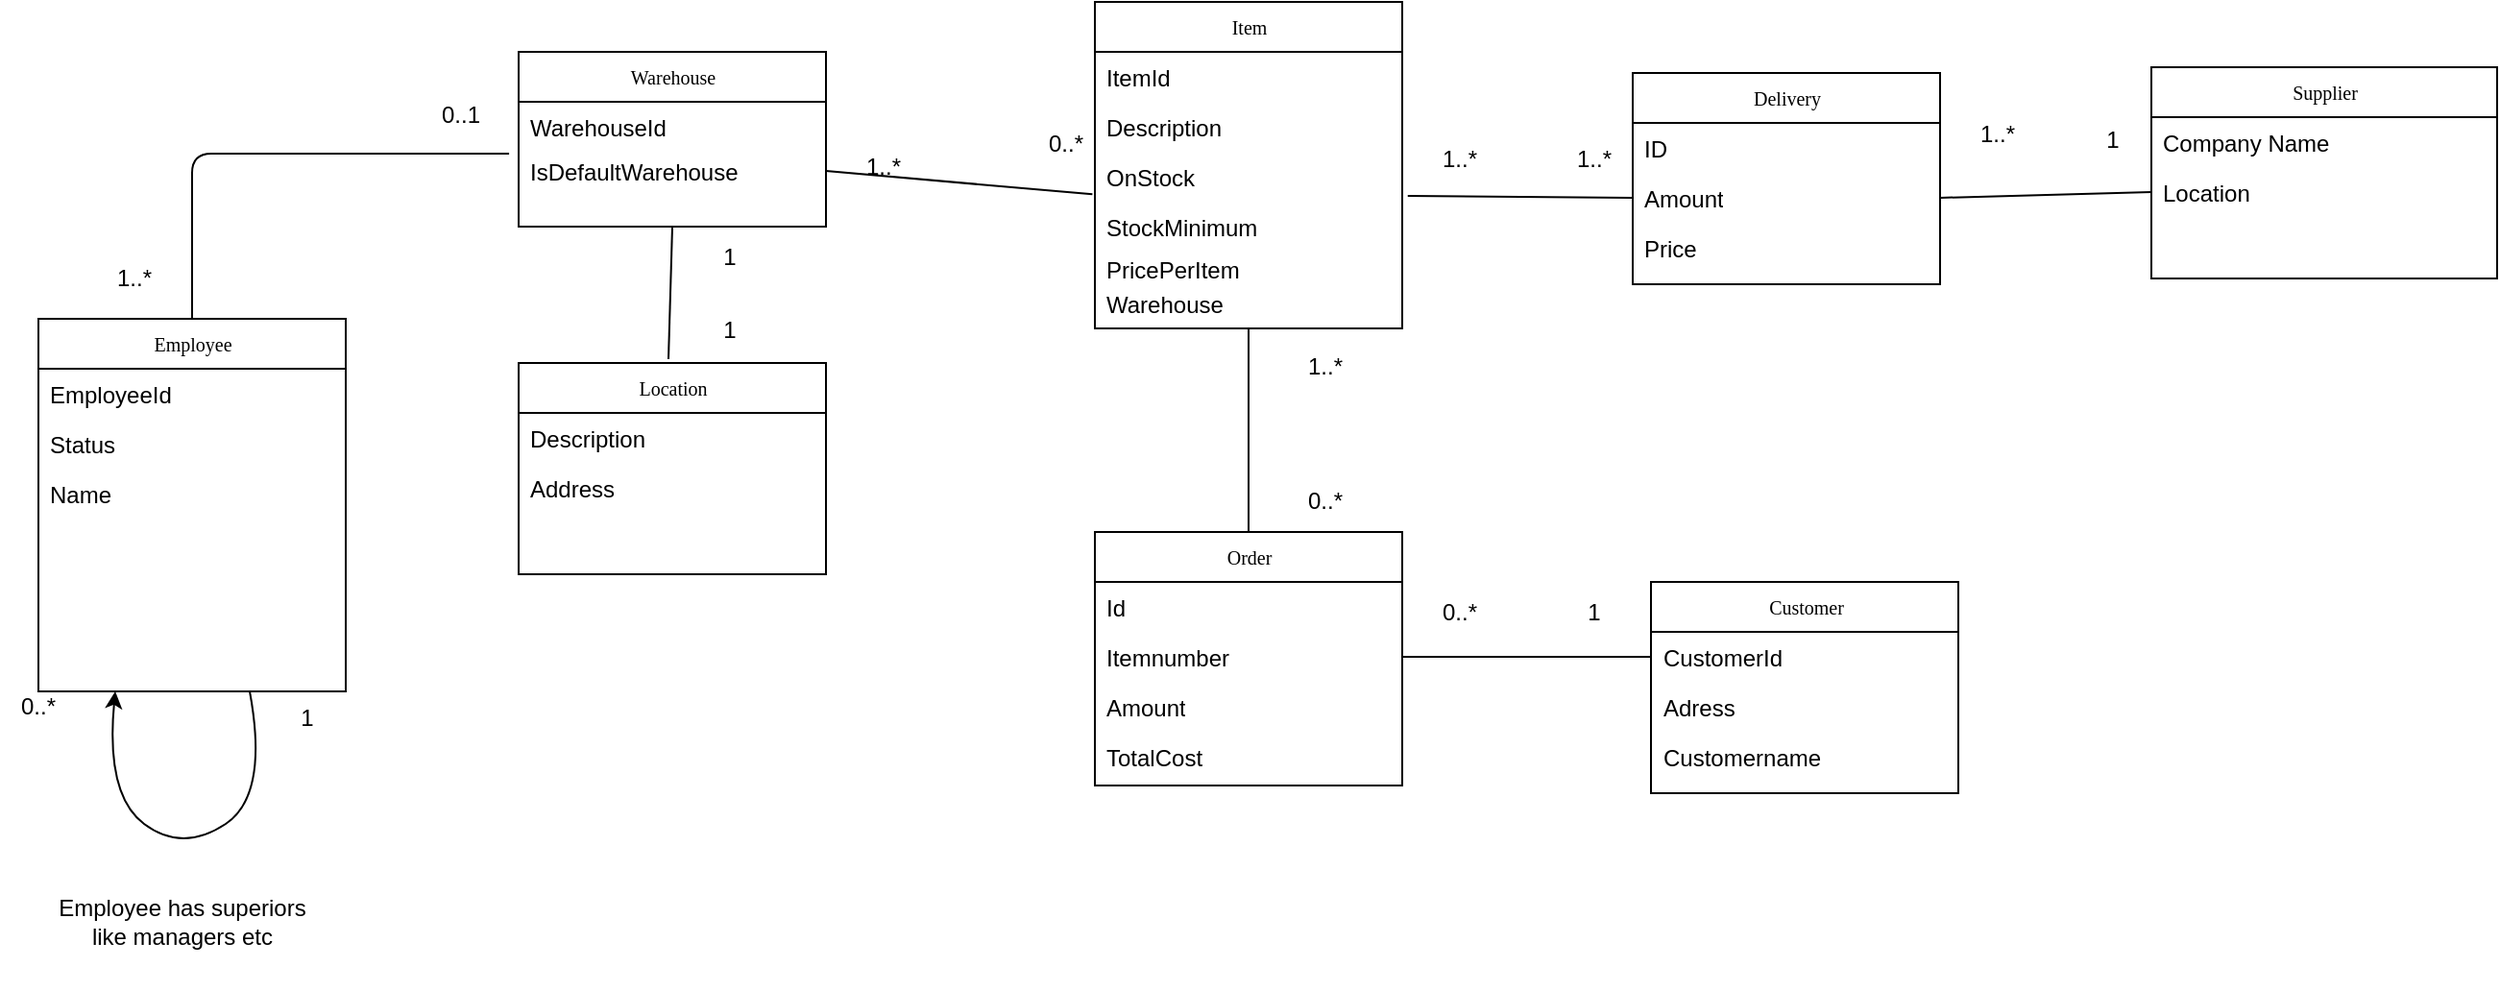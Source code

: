 <mxfile version="10.6.7" type="device"><diagram name="Page-1" id="c4acf3e9-155e-7222-9cf6-157b1a14988f"><mxGraphModel dx="1394" dy="796" grid="1" gridSize="10" guides="1" tooltips="1" connect="1" arrows="1" fold="1" page="1" pageScale="1" pageWidth="850" pageHeight="1100" background="#ffffff" math="0" shadow="0"><root><mxCell id="0"/><mxCell id="1" parent="0"/><mxCell id="17acba5748e5396b-20" value="Warehouse" style="swimlane;html=1;fontStyle=0;childLayout=stackLayout;horizontal=1;startSize=26;fillColor=none;horizontalStack=0;resizeParent=1;resizeLast=0;collapsible=1;marginBottom=0;swimlaneFillColor=#ffffff;rounded=0;shadow=0;comic=0;labelBackgroundColor=none;strokeColor=#000000;strokeWidth=1;fontFamily=Verdana;fontSize=10;fontColor=#000000;align=center;" parent="1" vertex="1"><mxGeometry x="390" y="48" width="160" height="91" as="geometry"/></mxCell><mxCell id="17acba5748e5396b-21" value="WarehouseId" style="text;html=1;strokeColor=none;fillColor=none;align=left;verticalAlign=top;spacingLeft=4;spacingRight=4;whiteSpace=wrap;overflow=hidden;rotatable=0;points=[[0,0.5],[1,0.5]];portConstraint=eastwest;" parent="17acba5748e5396b-20" vertex="1"><mxGeometry y="26" width="160" height="26" as="geometry"/></mxCell><mxCell id="5d2195bd80daf111-5" value="Employee" style="swimlane;html=1;fontStyle=0;childLayout=stackLayout;horizontal=1;startSize=26;fillColor=none;horizontalStack=0;resizeParent=1;resizeLast=0;collapsible=1;marginBottom=0;swimlaneFillColor=#ffffff;rounded=0;shadow=0;comic=0;labelBackgroundColor=none;strokeColor=#000000;strokeWidth=1;fontFamily=Verdana;fontSize=10;fontColor=#000000;align=center;" parent="1" vertex="1"><mxGeometry x="140" y="187" width="160" height="194" as="geometry"/></mxCell><mxCell id="5d2195bd80daf111-6" value="EmployeeId" style="text;html=1;strokeColor=none;fillColor=none;align=left;verticalAlign=top;spacingLeft=4;spacingRight=4;whiteSpace=wrap;overflow=hidden;rotatable=0;points=[[0,0.5],[1,0.5]];portConstraint=eastwest;" parent="5d2195bd80daf111-5" vertex="1"><mxGeometry y="26" width="160" height="26" as="geometry"/></mxCell><mxCell id="-CzGWDWgGAJHv6pXaAkT-1" value="Status" style="text;html=1;strokeColor=none;fillColor=none;align=left;verticalAlign=top;spacingLeft=4;spacingRight=4;whiteSpace=wrap;overflow=hidden;rotatable=0;points=[[0,0.5],[1,0.5]];portConstraint=eastwest;" parent="5d2195bd80daf111-5" vertex="1"><mxGeometry y="52" width="160" height="26" as="geometry"/></mxCell><mxCell id="5d2195bd80daf111-7" value="Name" style="text;html=1;strokeColor=none;fillColor=none;align=left;verticalAlign=top;spacingLeft=4;spacingRight=4;whiteSpace=wrap;overflow=hidden;rotatable=0;points=[[0,0.5],[1,0.5]];portConstraint=eastwest;" parent="5d2195bd80daf111-5" vertex="1"><mxGeometry y="78" width="160" height="88" as="geometry"/></mxCell><mxCell id="K6UXhp52KAGkbbiB28Cq-5" value="Item" style="swimlane;html=1;fontStyle=0;childLayout=stackLayout;horizontal=1;startSize=26;fillColor=none;horizontalStack=0;resizeParent=1;resizeLast=0;collapsible=1;marginBottom=0;swimlaneFillColor=#ffffff;rounded=0;shadow=0;comic=0;labelBackgroundColor=none;strokeColor=#000000;strokeWidth=1;fontFamily=Verdana;fontSize=10;fontColor=#000000;align=center;" parent="1" vertex="1"><mxGeometry x="690" y="22" width="160" height="170" as="geometry"/></mxCell><mxCell id="K6UXhp52KAGkbbiB28Cq-6" value="ItemId" style="text;html=1;strokeColor=none;fillColor=none;align=left;verticalAlign=top;spacingLeft=4;spacingRight=4;whiteSpace=wrap;overflow=hidden;rotatable=0;points=[[0,0.5],[1,0.5]];portConstraint=eastwest;" parent="K6UXhp52KAGkbbiB28Cq-5" vertex="1"><mxGeometry y="26" width="160" height="26" as="geometry"/></mxCell><mxCell id="K6UXhp52KAGkbbiB28Cq-7" value="Description" style="text;html=1;strokeColor=none;fillColor=none;align=left;verticalAlign=top;spacingLeft=4;spacingRight=4;whiteSpace=wrap;overflow=hidden;rotatable=0;points=[[0,0.5],[1,0.5]];portConstraint=eastwest;" parent="K6UXhp52KAGkbbiB28Cq-5" vertex="1"><mxGeometry y="52" width="160" height="26" as="geometry"/></mxCell><mxCell id="K6UXhp52KAGkbbiB28Cq-8" value="OnStock" style="text;html=1;strokeColor=none;fillColor=none;align=left;verticalAlign=top;spacingLeft=4;spacingRight=4;whiteSpace=wrap;overflow=hidden;rotatable=0;points=[[0,0.5],[1,0.5]];portConstraint=eastwest;" parent="K6UXhp52KAGkbbiB28Cq-5" vertex="1"><mxGeometry y="78" width="160" height="26" as="geometry"/></mxCell><mxCell id="K6UXhp52KAGkbbiB28Cq-49" value="&lt;div&gt;StockMinimum&lt;/div&gt;" style="text;html=1;strokeColor=none;fillColor=none;align=left;verticalAlign=top;spacingLeft=4;spacingRight=4;whiteSpace=wrap;overflow=hidden;rotatable=0;points=[[0,0.5],[1,0.5]];portConstraint=eastwest;" parent="K6UXhp52KAGkbbiB28Cq-5" vertex="1"><mxGeometry y="104" width="160" height="26" as="geometry"/></mxCell><mxCell id="K6UXhp52KAGkbbiB28Cq-9" value="Supplier" style="swimlane;html=1;fontStyle=0;childLayout=stackLayout;horizontal=1;startSize=26;fillColor=none;horizontalStack=0;resizeParent=1;resizeLast=0;collapsible=1;marginBottom=0;swimlaneFillColor=#ffffff;rounded=0;shadow=0;comic=0;labelBackgroundColor=none;strokeColor=#000000;strokeWidth=1;fontFamily=Verdana;fontSize=10;fontColor=#000000;align=center;" parent="1" vertex="1"><mxGeometry x="1240" y="56" width="180" height="110" as="geometry"><mxRectangle x="930" y="54" width="70" height="26" as="alternateBounds"/></mxGeometry></mxCell><mxCell id="K6UXhp52KAGkbbiB28Cq-10" value="Company Name" style="text;html=1;strokeColor=none;fillColor=none;align=left;verticalAlign=top;spacingLeft=4;spacingRight=4;whiteSpace=wrap;overflow=hidden;rotatable=0;points=[[0,0.5],[1,0.5]];portConstraint=eastwest;" parent="K6UXhp52KAGkbbiB28Cq-9" vertex="1"><mxGeometry y="26" width="180" height="26" as="geometry"/></mxCell><mxCell id="K6UXhp52KAGkbbiB28Cq-12" value="Location" style="text;html=1;strokeColor=none;fillColor=none;align=left;verticalAlign=top;spacingLeft=4;spacingRight=4;whiteSpace=wrap;overflow=hidden;rotatable=0;points=[[0,0.5],[1,0.5]];portConstraint=eastwest;" parent="K6UXhp52KAGkbbiB28Cq-9" vertex="1"><mxGeometry y="52" width="180" height="26" as="geometry"/></mxCell><mxCell id="K6UXhp52KAGkbbiB28Cq-15" value="1..*" style="text;html=1;strokeColor=none;fillColor=none;align=center;verticalAlign=middle;whiteSpace=wrap;rounded=0;" parent="1" vertex="1"><mxGeometry x="560" y="98" width="40" height="20" as="geometry"/></mxCell><mxCell id="K6UXhp52KAGkbbiB28Cq-47" style="edgeStyle=orthogonalEdgeStyle;rounded=0;orthogonalLoop=1;jettySize=auto;html=1;exitX=0.75;exitY=0;exitDx=0;exitDy=0;" parent="1" source="K6UXhp52KAGkbbiB28Cq-16" edge="1"><mxGeometry relative="1" as="geometry"><mxPoint x="687.833" y="86.333" as="targetPoint"/></mxGeometry></mxCell><mxCell id="K6UXhp52KAGkbbiB28Cq-16" value="0..*" style="text;html=1;strokeColor=none;fillColor=none;align=center;verticalAlign=middle;whiteSpace=wrap;rounded=0;" parent="1" vertex="1"><mxGeometry x="650" y="86" width="50" height="20" as="geometry"/></mxCell><mxCell id="K6UXhp52KAGkbbiB28Cq-20" value="" style="endArrow=none;html=1;entryX=-0.008;entryY=0.853;entryDx=0;entryDy=0;exitX=1;exitY=0.5;exitDx=0;exitDy=0;entryPerimeter=0;" parent="1" source="K6UXhp52KAGkbbiB28Cq-57" target="K6UXhp52KAGkbbiB28Cq-8" edge="1"><mxGeometry width="50" height="50" relative="1" as="geometry"><mxPoint x="272" y="121" as="sourcePoint"/><mxPoint x="345" y="117" as="targetPoint"/></mxGeometry></mxCell><mxCell id="K6UXhp52KAGkbbiB28Cq-25" value="Delivery" style="swimlane;html=1;fontStyle=0;childLayout=stackLayout;horizontal=1;startSize=26;fillColor=none;horizontalStack=0;resizeParent=1;resizeLast=0;collapsible=1;marginBottom=0;swimlaneFillColor=#ffffff;rounded=0;shadow=0;comic=0;labelBackgroundColor=none;strokeColor=#000000;strokeWidth=1;fontFamily=Verdana;fontSize=10;fontColor=#000000;align=center;" parent="1" vertex="1"><mxGeometry x="970" y="59" width="160" height="110" as="geometry"/></mxCell><mxCell id="K6UXhp52KAGkbbiB28Cq-26" value="ID" style="text;html=1;strokeColor=none;fillColor=none;align=left;verticalAlign=top;spacingLeft=4;spacingRight=4;whiteSpace=wrap;overflow=hidden;rotatable=0;points=[[0,0.5],[1,0.5]];portConstraint=eastwest;" parent="K6UXhp52KAGkbbiB28Cq-25" vertex="1"><mxGeometry y="26" width="160" height="26" as="geometry"/></mxCell><mxCell id="K6UXhp52KAGkbbiB28Cq-28" value="Amount" style="text;html=1;strokeColor=none;fillColor=none;align=left;verticalAlign=top;spacingLeft=4;spacingRight=4;whiteSpace=wrap;overflow=hidden;rotatable=0;points=[[0,0.5],[1,0.5]];portConstraint=eastwest;" parent="K6UXhp52KAGkbbiB28Cq-25" vertex="1"><mxGeometry y="52" width="160" height="26" as="geometry"/></mxCell><mxCell id="K6UXhp52KAGkbbiB28Cq-58" value="Price" style="text;html=1;strokeColor=none;fillColor=none;align=left;verticalAlign=top;spacingLeft=4;spacingRight=4;whiteSpace=wrap;overflow=hidden;rotatable=0;points=[[0,0.5],[1,0.5]];portConstraint=eastwest;" parent="K6UXhp52KAGkbbiB28Cq-25" vertex="1"><mxGeometry y="78" width="160" height="26" as="geometry"/></mxCell><mxCell id="K6UXhp52KAGkbbiB28Cq-29" value="Order" style="swimlane;html=1;fontStyle=0;childLayout=stackLayout;horizontal=1;startSize=26;fillColor=none;horizontalStack=0;resizeParent=1;resizeLast=0;collapsible=1;marginBottom=0;swimlaneFillColor=#ffffff;rounded=0;shadow=0;comic=0;labelBackgroundColor=none;strokeColor=#000000;strokeWidth=1;fontFamily=Verdana;fontSize=10;fontColor=#000000;align=center;" parent="1" vertex="1"><mxGeometry x="690" y="298" width="160" height="132" as="geometry"/></mxCell><mxCell id="K6UXhp52KAGkbbiB28Cq-30" value="Id" style="text;html=1;strokeColor=none;fillColor=none;align=left;verticalAlign=top;spacingLeft=4;spacingRight=4;whiteSpace=wrap;overflow=hidden;rotatable=0;points=[[0,0.5],[1,0.5]];portConstraint=eastwest;" parent="K6UXhp52KAGkbbiB28Cq-29" vertex="1"><mxGeometry y="26" width="160" height="26" as="geometry"/></mxCell><mxCell id="K6UXhp52KAGkbbiB28Cq-31" value="Itemnumber" style="text;html=1;strokeColor=none;fillColor=none;align=left;verticalAlign=top;spacingLeft=4;spacingRight=4;whiteSpace=wrap;overflow=hidden;rotatable=0;points=[[0,0.5],[1,0.5]];portConstraint=eastwest;" parent="K6UXhp52KAGkbbiB28Cq-29" vertex="1"><mxGeometry y="52" width="160" height="26" as="geometry"/></mxCell><mxCell id="K6UXhp52KAGkbbiB28Cq-32" value="Amount" style="text;html=1;strokeColor=none;fillColor=none;align=left;verticalAlign=top;spacingLeft=4;spacingRight=4;whiteSpace=wrap;overflow=hidden;rotatable=0;points=[[0,0.5],[1,0.5]];portConstraint=eastwest;" parent="K6UXhp52KAGkbbiB28Cq-29" vertex="1"><mxGeometry y="78" width="160" height="26" as="geometry"/></mxCell><mxCell id="K6UXhp52KAGkbbiB28Cq-38" value="TotalCost" style="text;html=1;strokeColor=none;fillColor=none;align=left;verticalAlign=top;spacingLeft=4;spacingRight=4;whiteSpace=wrap;overflow=hidden;rotatable=0;points=[[0,0.5],[1,0.5]];portConstraint=eastwest;" parent="K6UXhp52KAGkbbiB28Cq-29" vertex="1"><mxGeometry y="104" width="160" height="26" as="geometry"/></mxCell><mxCell id="K6UXhp52KAGkbbiB28Cq-33" value="Customer" style="swimlane;html=1;fontStyle=0;childLayout=stackLayout;horizontal=1;startSize=26;fillColor=none;horizontalStack=0;resizeParent=1;resizeLast=0;collapsible=1;marginBottom=0;swimlaneFillColor=#ffffff;rounded=0;shadow=0;comic=0;labelBackgroundColor=none;strokeColor=#000000;strokeWidth=1;fontFamily=Verdana;fontSize=10;fontColor=#000000;align=center;" parent="1" vertex="1"><mxGeometry x="979.5" y="324" width="160" height="110" as="geometry"/></mxCell><mxCell id="K6UXhp52KAGkbbiB28Cq-34" value="CustomerId" style="text;html=1;strokeColor=none;fillColor=none;align=left;verticalAlign=top;spacingLeft=4;spacingRight=4;whiteSpace=wrap;overflow=hidden;rotatable=0;points=[[0,0.5],[1,0.5]];portConstraint=eastwest;" parent="K6UXhp52KAGkbbiB28Cq-33" vertex="1"><mxGeometry y="26" width="160" height="26" as="geometry"/></mxCell><mxCell id="K6UXhp52KAGkbbiB28Cq-35" value="Adress" style="text;html=1;strokeColor=none;fillColor=none;align=left;verticalAlign=top;spacingLeft=4;spacingRight=4;whiteSpace=wrap;overflow=hidden;rotatable=0;points=[[0,0.5],[1,0.5]];portConstraint=eastwest;" parent="K6UXhp52KAGkbbiB28Cq-33" vertex="1"><mxGeometry y="52" width="160" height="26" as="geometry"/></mxCell><mxCell id="K6UXhp52KAGkbbiB28Cq-36" value="Customername" style="text;html=1;strokeColor=none;fillColor=none;align=left;verticalAlign=top;spacingLeft=4;spacingRight=4;whiteSpace=wrap;overflow=hidden;rotatable=0;points=[[0,0.5],[1,0.5]];portConstraint=eastwest;" parent="K6UXhp52KAGkbbiB28Cq-33" vertex="1"><mxGeometry y="78" width="160" height="26" as="geometry"/></mxCell><mxCell id="K6UXhp52KAGkbbiB28Cq-37" value="PricePerItem" style="text;html=1;strokeColor=none;fillColor=none;align=left;verticalAlign=top;spacingLeft=4;spacingRight=4;whiteSpace=wrap;overflow=hidden;rotatable=0;points=[[0,0.5],[1,0.5]];portConstraint=eastwest;" parent="1" vertex="1"><mxGeometry x="690" y="148" width="160" height="26" as="geometry"/></mxCell><mxCell id="K6UXhp52KAGkbbiB28Cq-40" value="" style="endArrow=none;html=1;entryX=0.5;entryY=1;entryDx=0;entryDy=0;exitX=0.5;exitY=0;exitDx=0;exitDy=0;" parent="1" source="K6UXhp52KAGkbbiB28Cq-29" target="K6UXhp52KAGkbbiB28Cq-5" edge="1"><mxGeometry width="50" height="50" relative="1" as="geometry"><mxPoint x="760" y="242" as="sourcePoint"/><mxPoint x="810" y="192" as="targetPoint"/></mxGeometry></mxCell><mxCell id="K6UXhp52KAGkbbiB28Cq-41" value="1..*" style="text;html=1;strokeColor=none;fillColor=none;align=center;verticalAlign=middle;whiteSpace=wrap;rounded=0;" parent="1" vertex="1"><mxGeometry x="790" y="202" width="40" height="20" as="geometry"/></mxCell><mxCell id="K6UXhp52KAGkbbiB28Cq-42" value="0..*" style="text;html=1;strokeColor=none;fillColor=none;align=center;verticalAlign=middle;whiteSpace=wrap;rounded=0;" parent="1" vertex="1"><mxGeometry x="790" y="272" width="40" height="20" as="geometry"/></mxCell><mxCell id="K6UXhp52KAGkbbiB28Cq-43" value="" style="endArrow=none;html=1;entryX=1;entryY=0.5;entryDx=0;entryDy=0;exitX=0;exitY=0.5;exitDx=0;exitDy=0;" parent="1" source="K6UXhp52KAGkbbiB28Cq-34" target="K6UXhp52KAGkbbiB28Cq-31" edge="1"><mxGeometry width="50" height="50" relative="1" as="geometry"><mxPoint x="750" y="452" as="sourcePoint"/><mxPoint x="800" y="402" as="targetPoint"/></mxGeometry></mxCell><mxCell id="K6UXhp52KAGkbbiB28Cq-44" value="0..*" style="text;html=1;strokeColor=none;fillColor=none;align=center;verticalAlign=middle;whiteSpace=wrap;rounded=0;" parent="1" vertex="1"><mxGeometry x="860" y="330" width="40" height="20" as="geometry"/></mxCell><mxCell id="K6UXhp52KAGkbbiB28Cq-45" value="1" style="text;html=1;strokeColor=none;fillColor=none;align=center;verticalAlign=middle;whiteSpace=wrap;rounded=0;" parent="1" vertex="1"><mxGeometry x="930" y="330" width="40" height="20" as="geometry"/></mxCell><mxCell id="K6UXhp52KAGkbbiB28Cq-50" value="Location" style="swimlane;html=1;fontStyle=0;childLayout=stackLayout;horizontal=1;startSize=26;fillColor=none;horizontalStack=0;resizeParent=1;resizeLast=0;collapsible=1;marginBottom=0;swimlaneFillColor=#ffffff;rounded=0;shadow=0;comic=0;labelBackgroundColor=none;strokeColor=#000000;strokeWidth=1;fontFamily=Verdana;fontSize=10;fontColor=#000000;align=center;" parent="1" vertex="1"><mxGeometry x="390" y="210" width="160" height="110" as="geometry"/></mxCell><mxCell id="K6UXhp52KAGkbbiB28Cq-52" value="Description" style="text;html=1;strokeColor=none;fillColor=none;align=left;verticalAlign=top;spacingLeft=4;spacingRight=4;whiteSpace=wrap;overflow=hidden;rotatable=0;points=[[0,0.5],[1,0.5]];portConstraint=eastwest;" parent="K6UXhp52KAGkbbiB28Cq-50" vertex="1"><mxGeometry y="26" width="160" height="26" as="geometry"/></mxCell><mxCell id="K6UXhp52KAGkbbiB28Cq-53" value="&lt;div&gt;Address&lt;/div&gt;" style="text;html=1;strokeColor=none;fillColor=none;align=left;verticalAlign=top;spacingLeft=4;spacingRight=4;whiteSpace=wrap;overflow=hidden;rotatable=0;points=[[0,0.5],[1,0.5]];portConstraint=eastwest;" parent="K6UXhp52KAGkbbiB28Cq-50" vertex="1"><mxGeometry y="52" width="160" height="26" as="geometry"/></mxCell><mxCell id="K6UXhp52KAGkbbiB28Cq-54" value="" style="endArrow=none;html=1;entryX=0.5;entryY=1;entryDx=0;entryDy=0;" parent="1" target="17acba5748e5396b-20" edge="1"><mxGeometry width="50" height="50" relative="1" as="geometry"><mxPoint x="468" y="208" as="sourcePoint"/><mxPoint x="468" y="148" as="targetPoint"/></mxGeometry></mxCell><mxCell id="K6UXhp52KAGkbbiB28Cq-55" value="1" style="text;html=1;strokeColor=none;fillColor=none;align=center;verticalAlign=middle;whiteSpace=wrap;rounded=0;" parent="1" vertex="1"><mxGeometry x="480" y="145" width="40" height="20" as="geometry"/></mxCell><mxCell id="K6UXhp52KAGkbbiB28Cq-56" value="1" style="text;html=1;strokeColor=none;fillColor=none;align=center;verticalAlign=middle;whiteSpace=wrap;rounded=0;" parent="1" vertex="1"><mxGeometry x="480" y="183" width="40" height="20" as="geometry"/></mxCell><mxCell id="K6UXhp52KAGkbbiB28Cq-57" value="IsDefaultWarehouse" style="text;html=1;strokeColor=none;fillColor=none;align=left;verticalAlign=top;spacingLeft=4;spacingRight=4;whiteSpace=wrap;overflow=hidden;rotatable=0;points=[[0,0.5],[1,0.5]];portConstraint=eastwest;" parent="1" vertex="1"><mxGeometry x="390" y="97" width="160" height="26" as="geometry"/></mxCell><mxCell id="K6UXhp52KAGkbbiB28Cq-59" value="" style="endArrow=none;html=1;entryX=0;entryY=0.5;entryDx=0;entryDy=0;exitX=1;exitY=0.5;exitDx=0;exitDy=0;" parent="1" source="K6UXhp52KAGkbbiB28Cq-28" target="K6UXhp52KAGkbbiB28Cq-12" edge="1"><mxGeometry width="50" height="50" relative="1" as="geometry"><mxPoint x="1070" y="152" as="sourcePoint"/><mxPoint x="1120" y="102" as="targetPoint"/></mxGeometry></mxCell><mxCell id="K6UXhp52KAGkbbiB28Cq-60" value="1" style="text;html=1;strokeColor=none;fillColor=none;align=center;verticalAlign=middle;whiteSpace=wrap;rounded=0;" parent="1" vertex="1"><mxGeometry x="1200" y="84" width="40" height="20" as="geometry"/></mxCell><mxCell id="K6UXhp52KAGkbbiB28Cq-61" value="1..*" style="text;html=1;strokeColor=none;fillColor=none;align=center;verticalAlign=middle;whiteSpace=wrap;rounded=0;" parent="1" vertex="1"><mxGeometry x="1139.5" y="81" width="40" height="20" as="geometry"/></mxCell><mxCell id="K6UXhp52KAGkbbiB28Cq-62" value="" style="endArrow=none;html=1;entryX=0;entryY=0.5;entryDx=0;entryDy=0;exitX=1.018;exitY=-0.115;exitDx=0;exitDy=0;exitPerimeter=0;" parent="1" source="K6UXhp52KAGkbbiB28Cq-49" target="K6UXhp52KAGkbbiB28Cq-28" edge="1"><mxGeometry width="50" height="50" relative="1" as="geometry"><mxPoint x="850" y="152" as="sourcePoint"/><mxPoint x="900" y="102" as="targetPoint"/></mxGeometry></mxCell><mxCell id="K6UXhp52KAGkbbiB28Cq-63" value="1..*" style="text;html=1;strokeColor=none;fillColor=none;align=center;verticalAlign=middle;whiteSpace=wrap;rounded=0;" parent="1" vertex="1"><mxGeometry x="930" y="94" width="40" height="20" as="geometry"/></mxCell><mxCell id="K6UXhp52KAGkbbiB28Cq-64" value="1..*" style="text;html=1;strokeColor=none;fillColor=none;align=center;verticalAlign=middle;whiteSpace=wrap;rounded=0;" parent="1" vertex="1"><mxGeometry x="860" y="94" width="40" height="20" as="geometry"/></mxCell><mxCell id="UDm_mEUnDNgEjWGnbIVL-3" value="" style="endArrow=none;html=1;entryX=-0.031;entryY=0.154;entryDx=0;entryDy=0;entryPerimeter=0;exitX=0.5;exitY=0;exitDx=0;exitDy=0;" parent="1" source="5d2195bd80daf111-5" target="K6UXhp52KAGkbbiB28Cq-57" edge="1"><mxGeometry width="50" height="50" relative="1" as="geometry"><mxPoint x="190" y="170" as="sourcePoint"/><mxPoint x="110" y="130" as="targetPoint"/><Array as="points"><mxPoint x="220" y="101"/></Array></mxGeometry></mxCell><mxCell id="UDm_mEUnDNgEjWGnbIVL-9" value="0..1" style="text;html=1;strokeColor=none;fillColor=none;align=center;verticalAlign=middle;whiteSpace=wrap;rounded=0;" parent="1" vertex="1"><mxGeometry x="340" y="71" width="40" height="20" as="geometry"/></mxCell><mxCell id="UDm_mEUnDNgEjWGnbIVL-10" value="1..*" style="text;html=1;strokeColor=none;fillColor=none;align=center;verticalAlign=middle;whiteSpace=wrap;rounded=0;" parent="1" vertex="1"><mxGeometry x="170" y="156" width="40" height="20" as="geometry"/></mxCell><mxCell id="UDm_mEUnDNgEjWGnbIVL-14" value="1" style="text;html=1;strokeColor=none;fillColor=none;align=center;verticalAlign=middle;whiteSpace=wrap;rounded=0;" parent="1" vertex="1"><mxGeometry x="260" y="385" width="40" height="20" as="geometry"/></mxCell><mxCell id="UDm_mEUnDNgEjWGnbIVL-15" value="0..*" style="text;html=1;strokeColor=none;fillColor=none;align=center;verticalAlign=middle;whiteSpace=wrap;rounded=0;" parent="1" vertex="1"><mxGeometry x="120" y="379" width="40" height="20" as="geometry"/></mxCell><mxCell id="UDm_mEUnDNgEjWGnbIVL-16" value="Employee has superiors like managers etc" style="text;html=1;strokeColor=none;fillColor=none;align=center;verticalAlign=middle;whiteSpace=wrap;rounded=0;" parent="1" vertex="1"><mxGeometry x="140" y="466" width="150" height="70" as="geometry"/></mxCell><mxCell id="-CzGWDWgGAJHv6pXaAkT-2" value="Warehouse" style="text;html=1;strokeColor=none;fillColor=none;align=left;verticalAlign=top;spacingLeft=4;spacingRight=4;whiteSpace=wrap;overflow=hidden;rotatable=0;points=[[0,0.5],[1,0.5]];portConstraint=eastwest;" parent="1" vertex="1"><mxGeometry x="690" y="166" width="160" height="26" as="geometry"/></mxCell><mxCell id="vFCM-TZFIRredZ1Je5Jv-1" value="" style="curved=1;endArrow=classic;html=1;entryX=0.25;entryY=1;entryDx=0;entryDy=0;" parent="1" target="5d2195bd80daf111-5" edge="1"><mxGeometry width="50" height="50" relative="1" as="geometry"><mxPoint x="250" y="381" as="sourcePoint"/><mxPoint x="150" y="535" as="targetPoint"/><Array as="points"><mxPoint x="260" y="435"/><mxPoint x="215" y="465"/><mxPoint x="175" y="435"/></Array></mxGeometry></mxCell></root></mxGraphModel></diagram></mxfile>